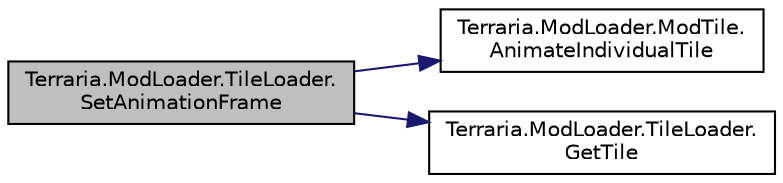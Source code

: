 digraph "Terraria.ModLoader.TileLoader.SetAnimationFrame"
{
 // LATEX_PDF_SIZE
  edge [fontname="Helvetica",fontsize="10",labelfontname="Helvetica",labelfontsize="10"];
  node [fontname="Helvetica",fontsize="10",shape=record];
  rankdir="LR";
  Node1 [label="Terraria.ModLoader.TileLoader.\lSetAnimationFrame",height=0.2,width=0.4,color="black", fillcolor="grey75", style="filled", fontcolor="black",tooltip="Sets the animation frame. Sets frameYOffset = modTile.animationFrameHeight * Main...."];
  Node1 -> Node2 [color="midnightblue",fontsize="10",style="solid",fontname="Helvetica"];
  Node2 [label="Terraria.ModLoader.ModTile.\lAnimateIndividualTile",height=0.2,width=0.4,color="black", fillcolor="white", style="filled",URL="$class_terraria_1_1_mod_loader_1_1_mod_tile.html#a46dd9ce911663e3e5075cfe6e5543735",tooltip="Animates an individual tile. i and j are the coordinates of the Tile in question. frameXOffset and fr..."];
  Node1 -> Node3 [color="midnightblue",fontsize="10",style="solid",fontname="Helvetica"];
  Node3 [label="Terraria.ModLoader.TileLoader.\lGetTile",height=0.2,width=0.4,color="black", fillcolor="white", style="filled",URL="$class_terraria_1_1_mod_loader_1_1_tile_loader.html#a046d2f0670d83bdc212241b0f87ff2de",tooltip="Gets the ModTile instance with the given type. If no ModTile with the given type exists,..."];
}
